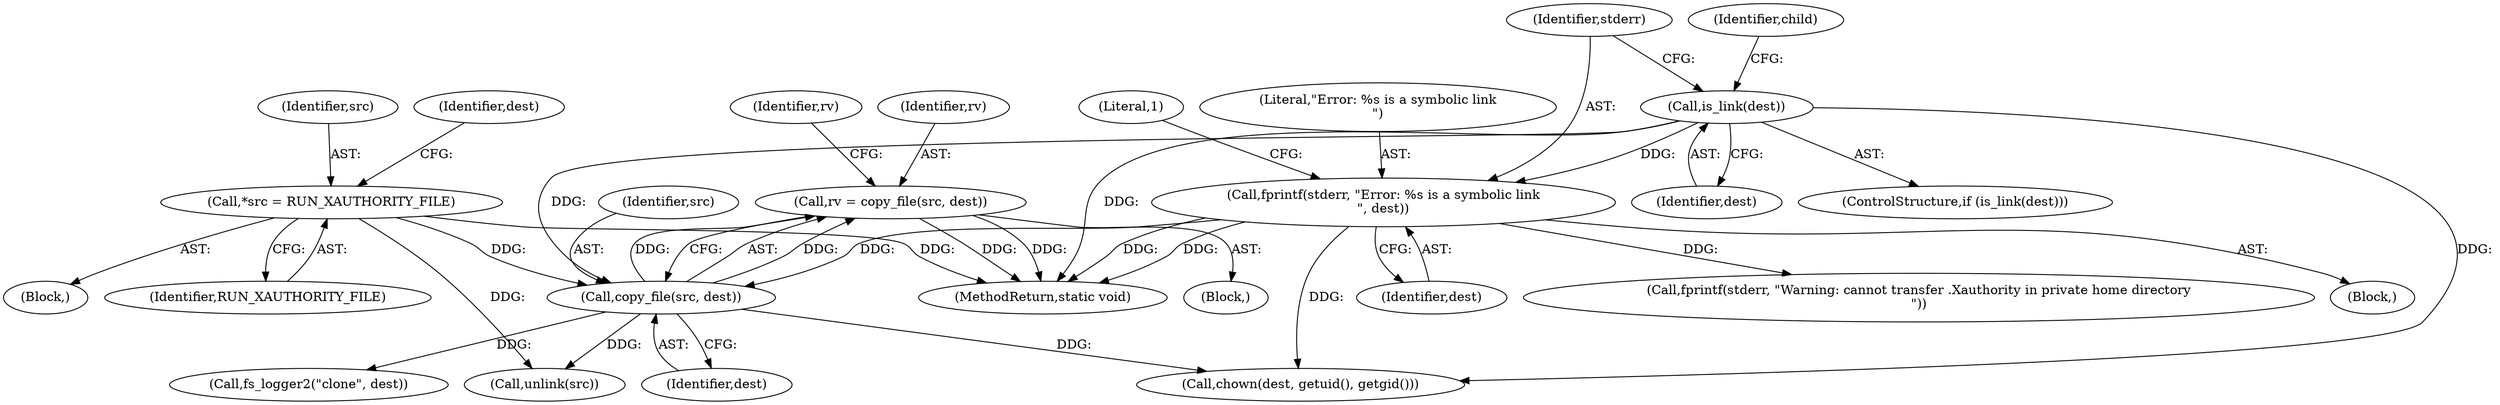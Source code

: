 digraph "0_firejail_903fd8a0789ca3cc3c21d84cd0282481515592ef_0@API" {
"1000149" [label="(Call,rv = copy_file(src, dest))"];
"1000151" [label="(Call,copy_file(src, dest))"];
"1000104" [label="(Call,*src = RUN_XAUTHORITY_FILE)"];
"1000122" [label="(Call,is_link(dest))"];
"1000125" [label="(Call,fprintf(stderr, \"Error: %s is a symbolic link\n\", dest))"];
"1000123" [label="(Identifier,dest)"];
"1000145" [label="(Block,)"];
"1000151" [label="(Call,copy_file(src, dest))"];
"1000104" [label="(Call,*src = RUN_XAUTHORITY_FILE)"];
"1000102" [label="(Block,)"];
"1000172" [label="(Call,chown(dest, getuid(), getgid()))"];
"1000189" [label="(Call,unlink(src))"];
"1000155" [label="(Identifier,rv)"];
"1000191" [label="(MethodReturn,static void)"];
"1000150" [label="(Identifier,rv)"];
"1000153" [label="(Identifier,dest)"];
"1000152" [label="(Identifier,src)"];
"1000106" [label="(Identifier,RUN_XAUTHORITY_FILE)"];
"1000156" [label="(Call,fprintf(stderr, \"Warning: cannot transfer .Xauthority in private home directory\n\"))"];
"1000125" [label="(Call,fprintf(stderr, \"Error: %s is a symbolic link\n\", dest))"];
"1000130" [label="(Literal,1)"];
"1000121" [label="(ControlStructure,if (is_link(dest)))"];
"1000127" [label="(Literal,\"Error: %s is a symbolic link\n\")"];
"1000128" [label="(Identifier,dest)"];
"1000126" [label="(Identifier,stderr)"];
"1000122" [label="(Call,is_link(dest))"];
"1000105" [label="(Identifier,src)"];
"1000133" [label="(Identifier,child)"];
"1000149" [label="(Call,rv = copy_file(src, dest))"];
"1000112" [label="(Identifier,dest)"];
"1000161" [label="(Call,fs_logger2(\"clone\", dest))"];
"1000124" [label="(Block,)"];
"1000149" -> "1000145"  [label="AST: "];
"1000149" -> "1000151"  [label="CFG: "];
"1000150" -> "1000149"  [label="AST: "];
"1000151" -> "1000149"  [label="AST: "];
"1000155" -> "1000149"  [label="CFG: "];
"1000149" -> "1000191"  [label="DDG: "];
"1000149" -> "1000191"  [label="DDG: "];
"1000151" -> "1000149"  [label="DDG: "];
"1000151" -> "1000149"  [label="DDG: "];
"1000151" -> "1000153"  [label="CFG: "];
"1000152" -> "1000151"  [label="AST: "];
"1000153" -> "1000151"  [label="AST: "];
"1000104" -> "1000151"  [label="DDG: "];
"1000122" -> "1000151"  [label="DDG: "];
"1000125" -> "1000151"  [label="DDG: "];
"1000151" -> "1000161"  [label="DDG: "];
"1000151" -> "1000172"  [label="DDG: "];
"1000151" -> "1000189"  [label="DDG: "];
"1000104" -> "1000102"  [label="AST: "];
"1000104" -> "1000106"  [label="CFG: "];
"1000105" -> "1000104"  [label="AST: "];
"1000106" -> "1000104"  [label="AST: "];
"1000112" -> "1000104"  [label="CFG: "];
"1000104" -> "1000191"  [label="DDG: "];
"1000104" -> "1000189"  [label="DDG: "];
"1000122" -> "1000121"  [label="AST: "];
"1000122" -> "1000123"  [label="CFG: "];
"1000123" -> "1000122"  [label="AST: "];
"1000126" -> "1000122"  [label="CFG: "];
"1000133" -> "1000122"  [label="CFG: "];
"1000122" -> "1000191"  [label="DDG: "];
"1000122" -> "1000125"  [label="DDG: "];
"1000122" -> "1000172"  [label="DDG: "];
"1000125" -> "1000124"  [label="AST: "];
"1000125" -> "1000128"  [label="CFG: "];
"1000126" -> "1000125"  [label="AST: "];
"1000127" -> "1000125"  [label="AST: "];
"1000128" -> "1000125"  [label="AST: "];
"1000130" -> "1000125"  [label="CFG: "];
"1000125" -> "1000191"  [label="DDG: "];
"1000125" -> "1000191"  [label="DDG: "];
"1000125" -> "1000156"  [label="DDG: "];
"1000125" -> "1000172"  [label="DDG: "];
}
